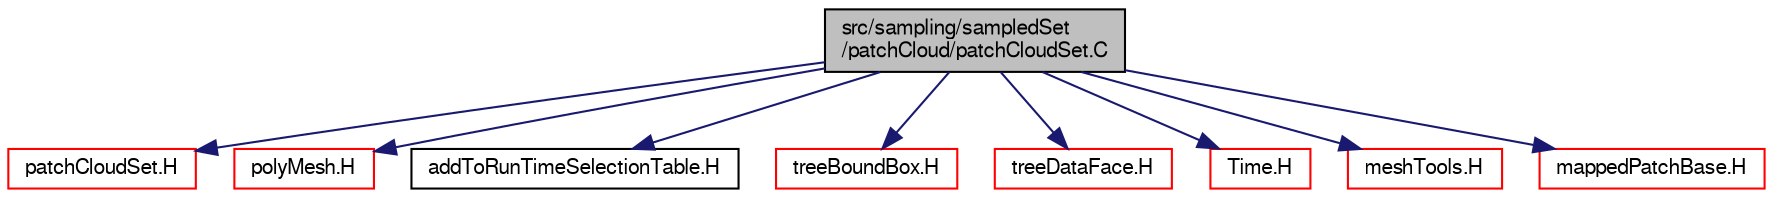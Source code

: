 digraph "src/sampling/sampledSet/patchCloud/patchCloudSet.C"
{
  bgcolor="transparent";
  edge [fontname="FreeSans",fontsize="10",labelfontname="FreeSans",labelfontsize="10"];
  node [fontname="FreeSans",fontsize="10",shape=record];
  Node0 [label="src/sampling/sampledSet\l/patchCloud/patchCloudSet.C",height=0.2,width=0.4,color="black", fillcolor="grey75", style="filled", fontcolor="black"];
  Node0 -> Node1 [color="midnightblue",fontsize="10",style="solid",fontname="FreeSans"];
  Node1 [label="patchCloudSet.H",height=0.2,width=0.4,color="red",URL="$a14639.html"];
  Node0 -> Node117 [color="midnightblue",fontsize="10",style="solid",fontname="FreeSans"];
  Node117 [label="polyMesh.H",height=0.2,width=0.4,color="red",URL="$a11630.html"];
  Node0 -> Node223 [color="midnightblue",fontsize="10",style="solid",fontname="FreeSans"];
  Node223 [label="addToRunTimeSelectionTable.H",height=0.2,width=0.4,color="black",URL="$a09263.html",tooltip="Macros for easy insertion into run-time selection tables. "];
  Node0 -> Node224 [color="midnightblue",fontsize="10",style="solid",fontname="FreeSans"];
  Node224 [label="treeBoundBox.H",height=0.2,width=0.4,color="red",URL="$a12128.html"];
  Node0 -> Node227 [color="midnightblue",fontsize="10",style="solid",fontname="FreeSans"];
  Node227 [label="treeDataFace.H",height=0.2,width=0.4,color="red",URL="$a07556.html"];
  Node0 -> Node234 [color="midnightblue",fontsize="10",style="solid",fontname="FreeSans"];
  Node234 [label="Time.H",height=0.2,width=0.4,color="red",URL="$a09311.html"];
  Node0 -> Node270 [color="midnightblue",fontsize="10",style="solid",fontname="FreeSans"];
  Node270 [label="meshTools.H",height=0.2,width=0.4,color="red",URL="$a07670.html"];
  Node0 -> Node271 [color="midnightblue",fontsize="10",style="solid",fontname="FreeSans"];
  Node271 [label="mappedPatchBase.H",height=0.2,width=0.4,color="red",URL="$a07595.html"];
}

